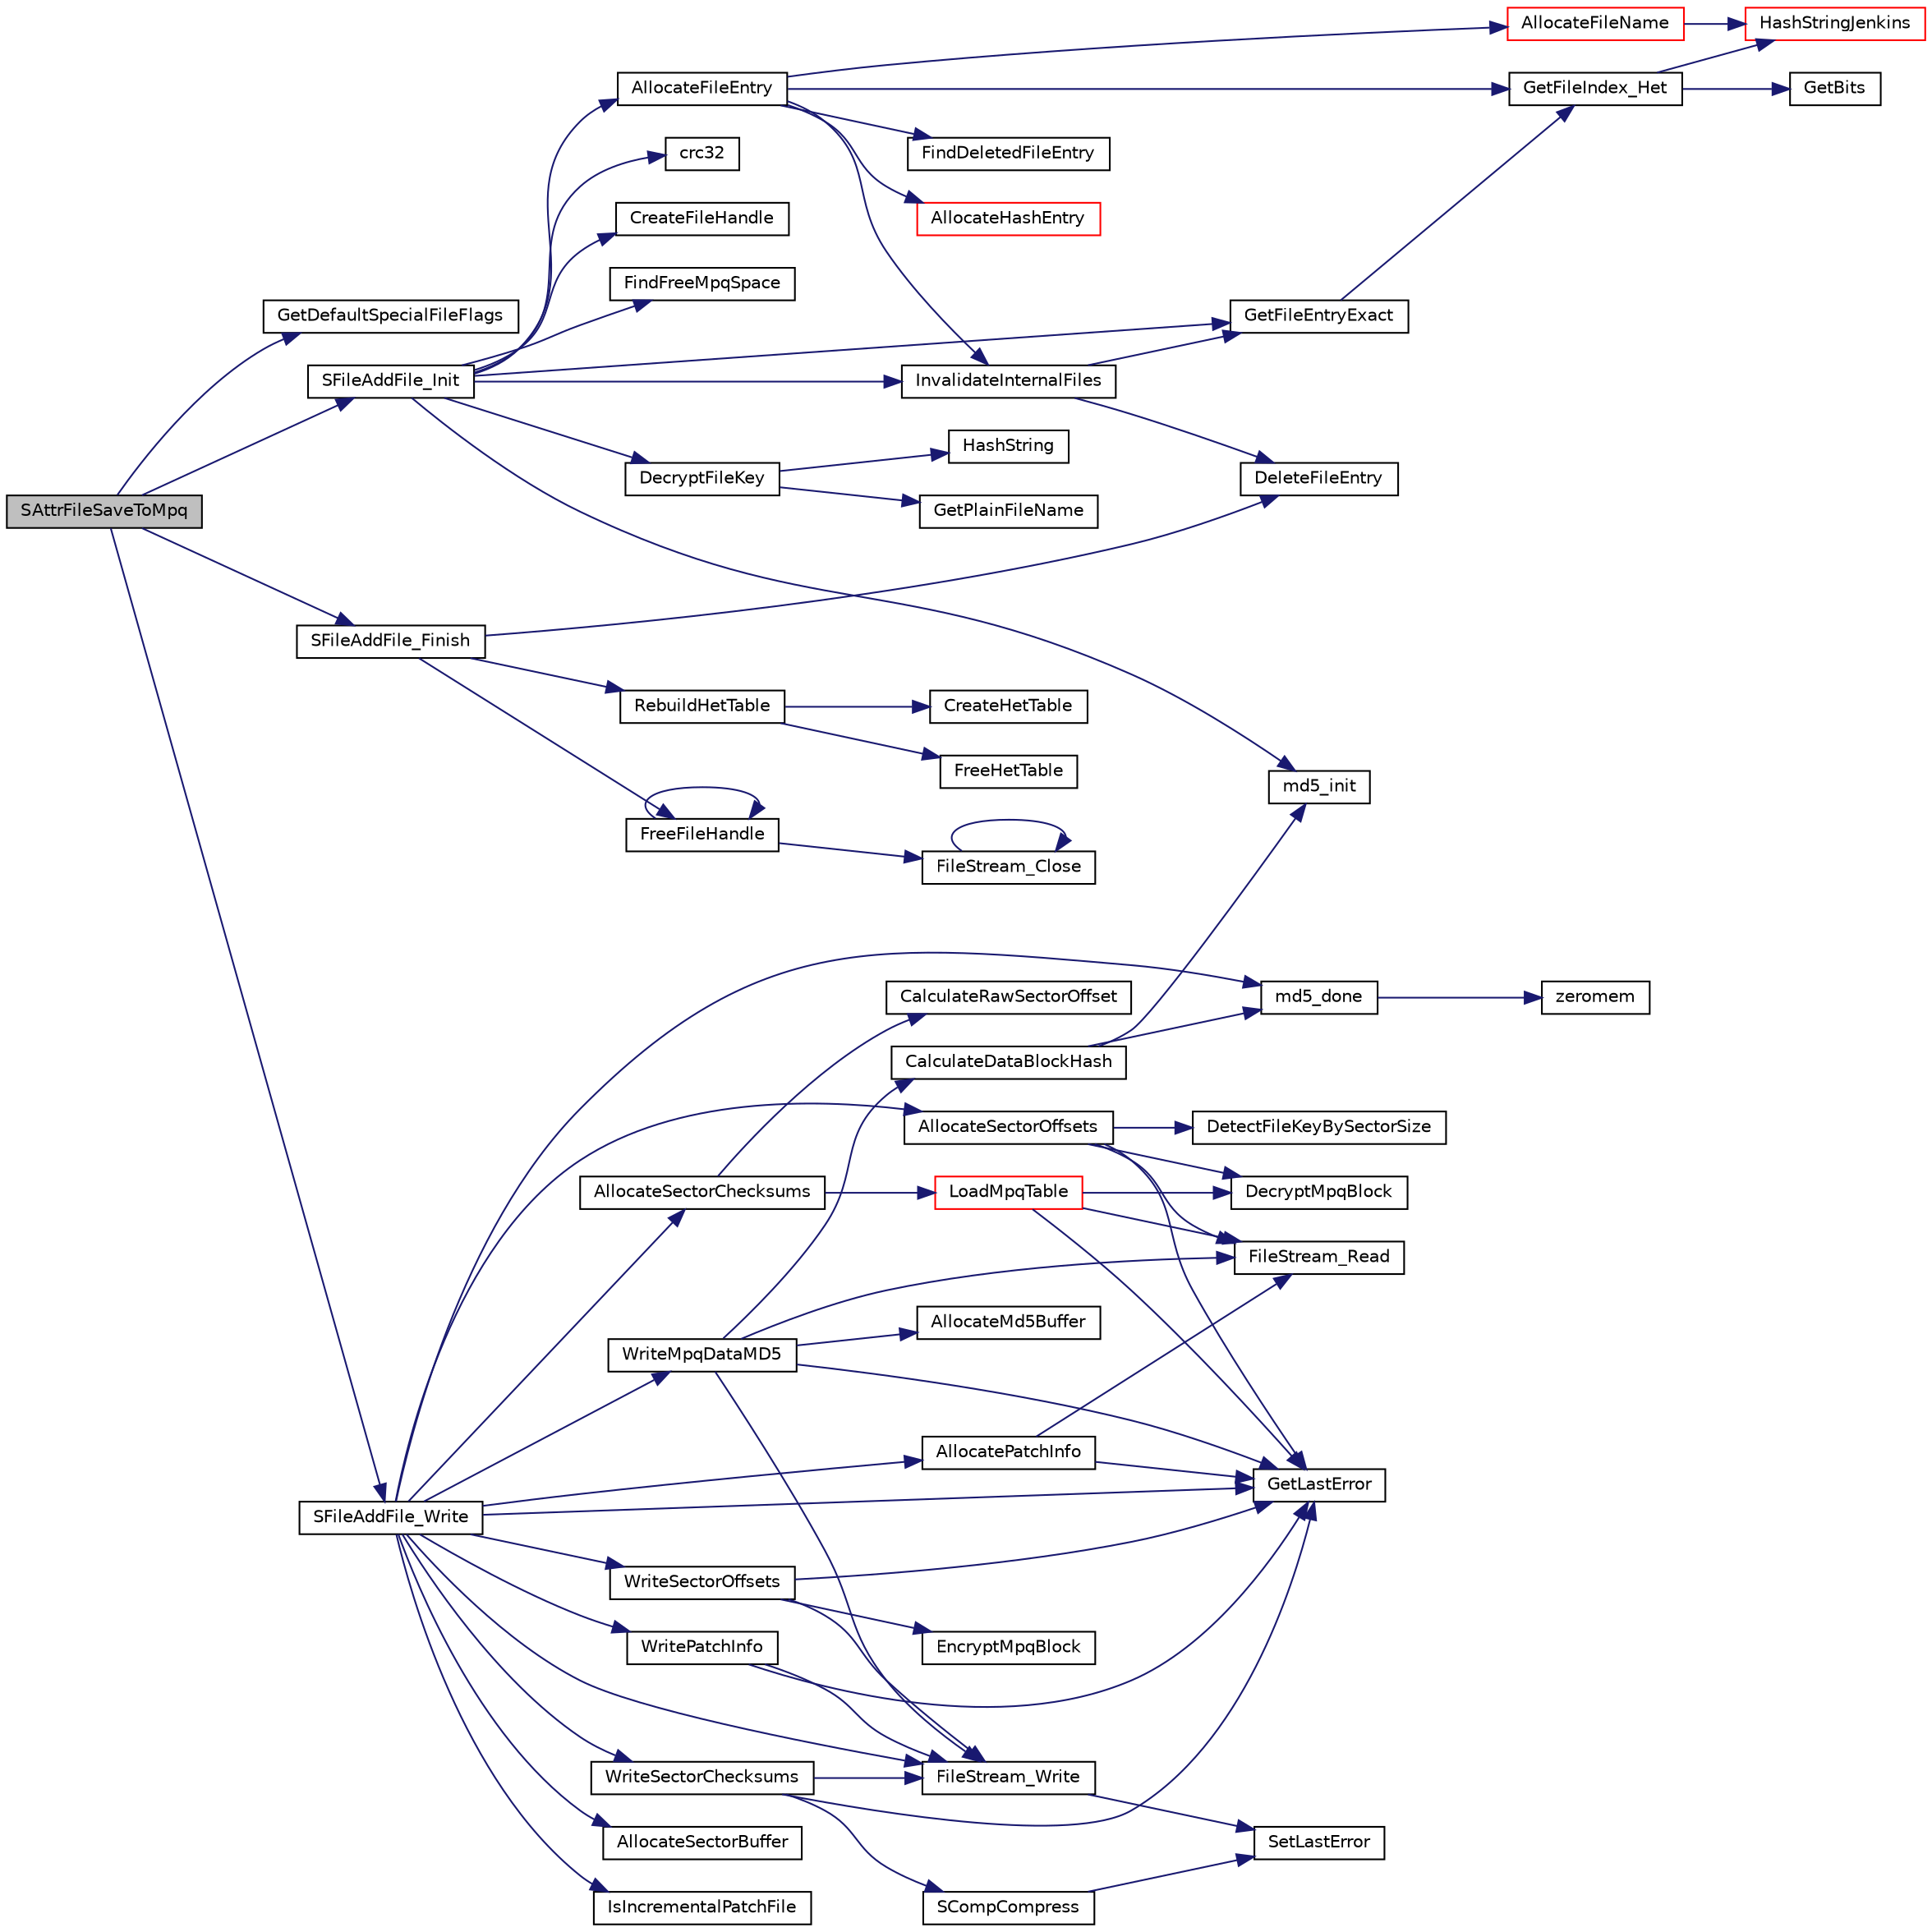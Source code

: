 digraph G
{
  edge [fontname="Helvetica",fontsize="10",labelfontname="Helvetica",labelfontsize="10"];
  node [fontname="Helvetica",fontsize="10",shape=record];
  rankdir="LR";
  Node1 [label="SAttrFileSaveToMpq",height=0.2,width=0.4,color="black", fillcolor="grey75", style="filled" fontcolor="black"];
  Node1 -> Node2 [color="midnightblue",fontsize="10",style="solid",fontname="Helvetica"];
  Node2 [label="GetDefaultSpecialFileFlags",height=0.2,width=0.4,color="black", fillcolor="white", style="filled",URL="$_s_base_common_8cpp.html#a2c4f65854e516a828f691cde03e83a4e"];
  Node1 -> Node3 [color="midnightblue",fontsize="10",style="solid",fontname="Helvetica"];
  Node3 [label="SFileAddFile_Init",height=0.2,width=0.4,color="black", fillcolor="white", style="filled",URL="$_s_file_add_file_8cpp.html#a24674a5d1cfc1cb229f704d5ea4d5981"];
  Node3 -> Node4 [color="midnightblue",fontsize="10",style="solid",fontname="Helvetica"];
  Node4 [label="CreateFileHandle",height=0.2,width=0.4,color="black", fillcolor="white", style="filled",URL="$_s_base_common_8cpp.html#af3e146ce1fda8ffaf72d6391956f29a3"];
  Node3 -> Node5 [color="midnightblue",fontsize="10",style="solid",fontname="Helvetica"];
  Node5 [label="FindFreeMpqSpace",height=0.2,width=0.4,color="black", fillcolor="white", style="filled",URL="$_s_base_common_8cpp.html#acb18aa3b31bc45f95eb5e493c619ce52"];
  Node3 -> Node6 [color="midnightblue",fontsize="10",style="solid",fontname="Helvetica"];
  Node6 [label="GetFileEntryExact",height=0.2,width=0.4,color="black", fillcolor="white", style="filled",URL="$_s_base_file_table_8cpp.html#a90069131da300c2a6d9ff0b7a1b41806"];
  Node6 -> Node7 [color="midnightblue",fontsize="10",style="solid",fontname="Helvetica"];
  Node7 [label="GetFileIndex_Het",height=0.2,width=0.4,color="black", fillcolor="white", style="filled",URL="$_s_base_file_table_8cpp.html#acf04d5326a7dd5e0c5d82598f8e76a50"];
  Node7 -> Node8 [color="midnightblue",fontsize="10",style="solid",fontname="Helvetica"];
  Node8 [label="HashStringJenkins",height=0.2,width=0.4,color="red", fillcolor="white", style="filled",URL="$_s_base_common_8cpp.html#a7c410e53e1793314064827d095ba86ce"];
  Node7 -> Node9 [color="midnightblue",fontsize="10",style="solid",fontname="Helvetica"];
  Node9 [label="GetBits",height=0.2,width=0.4,color="black", fillcolor="white", style="filled",URL="$_s_base_file_table_8cpp.html#a8b7cf3b06d4cc7779a95a0ef92172269"];
  Node3 -> Node10 [color="midnightblue",fontsize="10",style="solid",fontname="Helvetica"];
  Node10 [label="AllocateFileEntry",height=0.2,width=0.4,color="black", fillcolor="white", style="filled",URL="$_s_base_file_table_8cpp.html#aca2f6b3ece92ea308a9bcd3976e9e03d"];
  Node10 -> Node7 [color="midnightblue",fontsize="10",style="solid",fontname="Helvetica"];
  Node10 -> Node11 [color="midnightblue",fontsize="10",style="solid",fontname="Helvetica"];
  Node11 [label="FindDeletedFileEntry",height=0.2,width=0.4,color="black", fillcolor="white", style="filled",URL="$_s_base_file_table_8cpp.html#a0850e19fb9d5966a38c79f741025f9d6"];
  Node10 -> Node12 [color="midnightblue",fontsize="10",style="solid",fontname="Helvetica"];
  Node12 [label="InvalidateInternalFiles",height=0.2,width=0.4,color="black", fillcolor="white", style="filled",URL="$_s_base_file_table_8cpp.html#a49c99a591813b88b38d9d219af88a8d4"];
  Node12 -> Node6 [color="midnightblue",fontsize="10",style="solid",fontname="Helvetica"];
  Node12 -> Node13 [color="midnightblue",fontsize="10",style="solid",fontname="Helvetica"];
  Node13 [label="DeleteFileEntry",height=0.2,width=0.4,color="black", fillcolor="white", style="filled",URL="$_s_base_file_table_8cpp.html#ab491aefc6c1009d67e63868ea2be6ecc"];
  Node10 -> Node14 [color="midnightblue",fontsize="10",style="solid",fontname="Helvetica"];
  Node14 [label="AllocateFileName",height=0.2,width=0.4,color="red", fillcolor="white", style="filled",URL="$_s_base_file_table_8cpp.html#a551f6e01e95accafb0042ae9b8d81e61"];
  Node14 -> Node8 [color="midnightblue",fontsize="10",style="solid",fontname="Helvetica"];
  Node10 -> Node15 [color="midnightblue",fontsize="10",style="solid",fontname="Helvetica"];
  Node15 [label="AllocateHashEntry",height=0.2,width=0.4,color="red", fillcolor="white", style="filled",URL="$_s_base_common_8cpp.html#a259665299cf78eb0e253b08d6489da68"];
  Node3 -> Node12 [color="midnightblue",fontsize="10",style="solid",fontname="Helvetica"];
  Node3 -> Node16 [color="midnightblue",fontsize="10",style="solid",fontname="Helvetica"];
  Node16 [label="DecryptFileKey",height=0.2,width=0.4,color="black", fillcolor="white", style="filled",URL="$_s_base_common_8cpp.html#af48f792817421c6ae782d3ea4f6e8772"];
  Node16 -> Node17 [color="midnightblue",fontsize="10",style="solid",fontname="Helvetica"];
  Node17 [label="GetPlainFileName",height=0.2,width=0.4,color="black", fillcolor="white", style="filled",URL="$_file_stream_8cpp.html#a4182f61165951a9334874d488e089844"];
  Node16 -> Node18 [color="midnightblue",fontsize="10",style="solid",fontname="Helvetica"];
  Node18 [label="HashString",height=0.2,width=0.4,color="black", fillcolor="white", style="filled",URL="$_s_base_common_8cpp.html#a253e7854c54b950673d285bc8ceba83a"];
  Node3 -> Node19 [color="midnightblue",fontsize="10",style="solid",fontname="Helvetica"];
  Node19 [label="md5_init",height=0.2,width=0.4,color="black", fillcolor="white", style="filled",URL="$md5_8c.html#a26c1379e5ead2590effec89de6b8cd11"];
  Node3 -> Node20 [color="midnightblue",fontsize="10",style="solid",fontname="Helvetica"];
  Node20 [label="crc32",height=0.2,width=0.4,color="black", fillcolor="white", style="filled",URL="$zlib_2crc32_8c.html#af5a1c7b05170540ef3bb084e6cf903c4"];
  Node1 -> Node21 [color="midnightblue",fontsize="10",style="solid",fontname="Helvetica"];
  Node21 [label="SFileAddFile_Write",height=0.2,width=0.4,color="black", fillcolor="white", style="filled",URL="$_s_file_add_file_8cpp.html#a8bbeffca003d324051f5a4d93a6862a3"];
  Node21 -> Node22 [color="midnightblue",fontsize="10",style="solid",fontname="Helvetica"];
  Node22 [label="AllocateSectorBuffer",height=0.2,width=0.4,color="black", fillcolor="white", style="filled",URL="$_s_base_common_8cpp.html#a39393674112575a09c309d648d59a3eb"];
  Node21 -> Node23 [color="midnightblue",fontsize="10",style="solid",fontname="Helvetica"];
  Node23 [label="IsIncrementalPatchFile",height=0.2,width=0.4,color="black", fillcolor="white", style="filled",URL="$_s_file_patch_archives_8cpp.html#ab5bb17d96d449e811cb62181805307e0"];
  Node21 -> Node24 [color="midnightblue",fontsize="10",style="solid",fontname="Helvetica"];
  Node24 [label="AllocatePatchInfo",height=0.2,width=0.4,color="black", fillcolor="white", style="filled",URL="$_s_base_common_8cpp.html#ace1d87f4df2379a25c5516fbcc027d0c"];
  Node24 -> Node25 [color="midnightblue",fontsize="10",style="solid",fontname="Helvetica"];
  Node25 [label="FileStream_Read",height=0.2,width=0.4,color="black", fillcolor="white", style="filled",URL="$_file_stream_8cpp.html#a593f3b1416f7497c28fa5552cd1b3003"];
  Node24 -> Node26 [color="midnightblue",fontsize="10",style="solid",fontname="Helvetica"];
  Node26 [label="GetLastError",height=0.2,width=0.4,color="black", fillcolor="white", style="filled",URL="$_file_stream_8cpp.html#a10b9a284527af83a44533867b0aff0fc"];
  Node21 -> Node27 [color="midnightblue",fontsize="10",style="solid",fontname="Helvetica"];
  Node27 [label="AllocateSectorOffsets",height=0.2,width=0.4,color="black", fillcolor="white", style="filled",URL="$_s_base_common_8cpp.html#ae7c6e8b33178ca275ec20f68329b5d55"];
  Node27 -> Node25 [color="midnightblue",fontsize="10",style="solid",fontname="Helvetica"];
  Node27 -> Node26 [color="midnightblue",fontsize="10",style="solid",fontname="Helvetica"];
  Node27 -> Node28 [color="midnightblue",fontsize="10",style="solid",fontname="Helvetica"];
  Node28 [label="DetectFileKeyBySectorSize",height=0.2,width=0.4,color="black", fillcolor="white", style="filled",URL="$_s_base_common_8cpp.html#a2ee395fedefc3dea1b3606db90530f0f"];
  Node27 -> Node29 [color="midnightblue",fontsize="10",style="solid",fontname="Helvetica"];
  Node29 [label="DecryptMpqBlock",height=0.2,width=0.4,color="black", fillcolor="white", style="filled",URL="$_s_base_common_8cpp.html#a66f0f8a3367d5feb073639de03872a7e"];
  Node21 -> Node30 [color="midnightblue",fontsize="10",style="solid",fontname="Helvetica"];
  Node30 [label="AllocateSectorChecksums",height=0.2,width=0.4,color="black", fillcolor="white", style="filled",URL="$_s_base_common_8cpp.html#a625957b3c4515b0d8664c2c7733f5ae2"];
  Node30 -> Node31 [color="midnightblue",fontsize="10",style="solid",fontname="Helvetica"];
  Node31 [label="CalculateRawSectorOffset",height=0.2,width=0.4,color="black", fillcolor="white", style="filled",URL="$_s_base_common_8cpp.html#a7b6bce2874782a80fc6a7ce477e8ab5e"];
  Node30 -> Node32 [color="midnightblue",fontsize="10",style="solid",fontname="Helvetica"];
  Node32 [label="LoadMpqTable",height=0.2,width=0.4,color="red", fillcolor="white", style="filled",URL="$_s_base_common_8cpp.html#acde8de4b5a47ec4e8e229fa47d71b232"];
  Node32 -> Node25 [color="midnightblue",fontsize="10",style="solid",fontname="Helvetica"];
  Node32 -> Node29 [color="midnightblue",fontsize="10",style="solid",fontname="Helvetica"];
  Node32 -> Node26 [color="midnightblue",fontsize="10",style="solid",fontname="Helvetica"];
  Node21 -> Node33 [color="midnightblue",fontsize="10",style="solid",fontname="Helvetica"];
  Node33 [label="FileStream_Write",height=0.2,width=0.4,color="black", fillcolor="white", style="filled",URL="$_file_stream_8cpp.html#a36307955e8de92f5ea26be07ea3b9cb4"];
  Node33 -> Node34 [color="midnightblue",fontsize="10",style="solid",fontname="Helvetica"];
  Node34 [label="SetLastError",height=0.2,width=0.4,color="black", fillcolor="white", style="filled",URL="$_file_stream_8cpp.html#ae12246cf2f9f9aa8e3a6367bd9fa2aed"];
  Node21 -> Node26 [color="midnightblue",fontsize="10",style="solid",fontname="Helvetica"];
  Node21 -> Node35 [color="midnightblue",fontsize="10",style="solid",fontname="Helvetica"];
  Node35 [label="md5_done",height=0.2,width=0.4,color="black", fillcolor="white", style="filled",URL="$md5_8c.html#aee76a4c9f37bfe88d943301f3fa8126f"];
  Node35 -> Node36 [color="midnightblue",fontsize="10",style="solid",fontname="Helvetica"];
  Node36 [label="zeromem",height=0.2,width=0.4,color="black", fillcolor="white", style="filled",URL="$tomcrypt__misc_8h.html#a7ecf35c558d5f07c279cfc4f5231b655"];
  Node21 -> Node37 [color="midnightblue",fontsize="10",style="solid",fontname="Helvetica"];
  Node37 [label="WriteSectorChecksums",height=0.2,width=0.4,color="black", fillcolor="white", style="filled",URL="$_s_base_common_8cpp.html#a336ebf1e01d695363f7f25a474e627de"];
  Node37 -> Node38 [color="midnightblue",fontsize="10",style="solid",fontname="Helvetica"];
  Node38 [label="SCompCompress",height=0.2,width=0.4,color="black", fillcolor="white", style="filled",URL="$_s_compression_8cpp.html#a309e1b309f67df0c6d12e6df83a4219a"];
  Node38 -> Node34 [color="midnightblue",fontsize="10",style="solid",fontname="Helvetica"];
  Node37 -> Node33 [color="midnightblue",fontsize="10",style="solid",fontname="Helvetica"];
  Node37 -> Node26 [color="midnightblue",fontsize="10",style="solid",fontname="Helvetica"];
  Node21 -> Node39 [color="midnightblue",fontsize="10",style="solid",fontname="Helvetica"];
  Node39 [label="WritePatchInfo",height=0.2,width=0.4,color="black", fillcolor="white", style="filled",URL="$_s_base_common_8cpp.html#ae019465d798f9926fd5cc63697d664f7"];
  Node39 -> Node33 [color="midnightblue",fontsize="10",style="solid",fontname="Helvetica"];
  Node39 -> Node26 [color="midnightblue",fontsize="10",style="solid",fontname="Helvetica"];
  Node21 -> Node40 [color="midnightblue",fontsize="10",style="solid",fontname="Helvetica"];
  Node40 [label="WriteSectorOffsets",height=0.2,width=0.4,color="black", fillcolor="white", style="filled",URL="$_s_base_common_8cpp.html#a55f6d721d95cc322bd68f273b1e40ae1"];
  Node40 -> Node41 [color="midnightblue",fontsize="10",style="solid",fontname="Helvetica"];
  Node41 [label="EncryptMpqBlock",height=0.2,width=0.4,color="black", fillcolor="white", style="filled",URL="$_s_base_common_8cpp.html#af19849fff79ec5da0c98df69ede4a7b6"];
  Node40 -> Node33 [color="midnightblue",fontsize="10",style="solid",fontname="Helvetica"];
  Node40 -> Node26 [color="midnightblue",fontsize="10",style="solid",fontname="Helvetica"];
  Node21 -> Node42 [color="midnightblue",fontsize="10",style="solid",fontname="Helvetica"];
  Node42 [label="WriteMpqDataMD5",height=0.2,width=0.4,color="black", fillcolor="white", style="filled",URL="$_s_base_common_8cpp.html#ad65eac195a2ffc9e9ad511d7b381a9a5"];
  Node42 -> Node43 [color="midnightblue",fontsize="10",style="solid",fontname="Helvetica"];
  Node43 [label="AllocateMd5Buffer",height=0.2,width=0.4,color="black", fillcolor="white", style="filled",URL="$_s_base_common_8cpp.html#a6c6b7ba3c8ec84b3f0f9f3e79ff9d33f"];
  Node42 -> Node25 [color="midnightblue",fontsize="10",style="solid",fontname="Helvetica"];
  Node42 -> Node26 [color="midnightblue",fontsize="10",style="solid",fontname="Helvetica"];
  Node42 -> Node44 [color="midnightblue",fontsize="10",style="solid",fontname="Helvetica"];
  Node44 [label="CalculateDataBlockHash",height=0.2,width=0.4,color="black", fillcolor="white", style="filled",URL="$_s_base_common_8cpp.html#aec4669e8a9275dc112ebca320ae0e08a"];
  Node44 -> Node19 [color="midnightblue",fontsize="10",style="solid",fontname="Helvetica"];
  Node44 -> Node35 [color="midnightblue",fontsize="10",style="solid",fontname="Helvetica"];
  Node42 -> Node33 [color="midnightblue",fontsize="10",style="solid",fontname="Helvetica"];
  Node1 -> Node45 [color="midnightblue",fontsize="10",style="solid",fontname="Helvetica"];
  Node45 [label="SFileAddFile_Finish",height=0.2,width=0.4,color="black", fillcolor="white", style="filled",URL="$_s_file_add_file_8cpp.html#ad5fd5f53f46b1786c28ffd042b631207"];
  Node45 -> Node46 [color="midnightblue",fontsize="10",style="solid",fontname="Helvetica"];
  Node46 [label="RebuildHetTable",height=0.2,width=0.4,color="black", fillcolor="white", style="filled",URL="$_s_base_file_table_8cpp.html#a97fd4e4b3730b45b008fbba7dc7c07e8"];
  Node46 -> Node47 [color="midnightblue",fontsize="10",style="solid",fontname="Helvetica"];
  Node47 [label="CreateHetTable",height=0.2,width=0.4,color="black", fillcolor="white", style="filled",URL="$_s_base_file_table_8cpp.html#a97648c0afa4a301e7f7ee1e2bf201018"];
  Node46 -> Node48 [color="midnightblue",fontsize="10",style="solid",fontname="Helvetica"];
  Node48 [label="FreeHetTable",height=0.2,width=0.4,color="black", fillcolor="white", style="filled",URL="$_s_base_file_table_8cpp.html#a01959b3dc86a80003a50a1483937ce7d"];
  Node45 -> Node13 [color="midnightblue",fontsize="10",style="solid",fontname="Helvetica"];
  Node45 -> Node49 [color="midnightblue",fontsize="10",style="solid",fontname="Helvetica"];
  Node49 [label="FreeFileHandle",height=0.2,width=0.4,color="black", fillcolor="white", style="filled",URL="$_s_base_common_8cpp.html#a18f4fd98a66477ad38b6b12f27cf2ad0"];
  Node49 -> Node49 [color="midnightblue",fontsize="10",style="solid",fontname="Helvetica"];
  Node49 -> Node50 [color="midnightblue",fontsize="10",style="solid",fontname="Helvetica"];
  Node50 [label="FileStream_Close",height=0.2,width=0.4,color="black", fillcolor="white", style="filled",URL="$_file_stream_8cpp.html#ae8b75c4797726e9c5ee0b4b03bf31442"];
  Node50 -> Node50 [color="midnightblue",fontsize="10",style="solid",fontname="Helvetica"];
}
